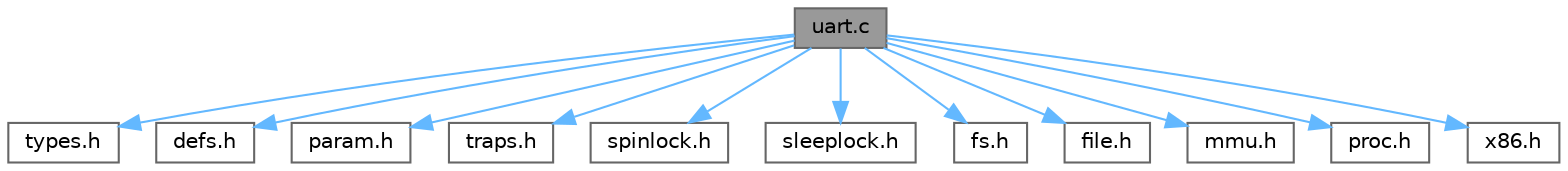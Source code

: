digraph "uart.c"
{
 // LATEX_PDF_SIZE
  bgcolor="transparent";
  edge [fontname=Helvetica,fontsize=10,labelfontname=Helvetica,labelfontsize=10];
  node [fontname=Helvetica,fontsize=10,shape=box,height=0.2,width=0.4];
  Node1 [id="Node000001",label="uart.c",height=0.2,width=0.4,color="gray40", fillcolor="grey60", style="filled", fontcolor="black",tooltip=" "];
  Node1 -> Node2 [id="edge1_Node000001_Node000002",color="steelblue1",style="solid",tooltip=" "];
  Node2 [id="Node000002",label="types.h",height=0.2,width=0.4,color="grey40", fillcolor="white", style="filled",URL="$d9/d49/types_8h.html",tooltip=" "];
  Node1 -> Node3 [id="edge2_Node000001_Node000003",color="steelblue1",style="solid",tooltip=" "];
  Node3 [id="Node000003",label="defs.h",height=0.2,width=0.4,color="grey40", fillcolor="white", style="filled",URL="$d5/d64/defs_8h.html",tooltip=" "];
  Node1 -> Node4 [id="edge3_Node000001_Node000004",color="steelblue1",style="solid",tooltip=" "];
  Node4 [id="Node000004",label="param.h",height=0.2,width=0.4,color="grey40", fillcolor="white", style="filled",URL="$d5/d33/param_8h.html",tooltip=" "];
  Node1 -> Node5 [id="edge4_Node000001_Node000005",color="steelblue1",style="solid",tooltip=" "];
  Node5 [id="Node000005",label="traps.h",height=0.2,width=0.4,color="grey40", fillcolor="white", style="filled",URL="$d5/d98/traps_8h.html",tooltip=" "];
  Node1 -> Node6 [id="edge5_Node000001_Node000006",color="steelblue1",style="solid",tooltip=" "];
  Node6 [id="Node000006",label="spinlock.h",height=0.2,width=0.4,color="grey40", fillcolor="white", style="filled",URL="$df/d63/spinlock_8h.html",tooltip=" "];
  Node1 -> Node7 [id="edge6_Node000001_Node000007",color="steelblue1",style="solid",tooltip=" "];
  Node7 [id="Node000007",label="sleeplock.h",height=0.2,width=0.4,color="grey40", fillcolor="white", style="filled",URL="$d0/d74/sleeplock_8h.html",tooltip=" "];
  Node1 -> Node8 [id="edge7_Node000001_Node000008",color="steelblue1",style="solid",tooltip=" "];
  Node8 [id="Node000008",label="fs.h",height=0.2,width=0.4,color="grey40", fillcolor="white", style="filled",URL="$df/d26/fs_8h.html",tooltip=" "];
  Node1 -> Node9 [id="edge8_Node000001_Node000009",color="steelblue1",style="solid",tooltip=" "];
  Node9 [id="Node000009",label="file.h",height=0.2,width=0.4,color="grey40", fillcolor="white", style="filled",URL="$d2/d4d/file_8h.html",tooltip=" "];
  Node1 -> Node10 [id="edge9_Node000001_Node000010",color="steelblue1",style="solid",tooltip=" "];
  Node10 [id="Node000010",label="mmu.h",height=0.2,width=0.4,color="grey40", fillcolor="white", style="filled",URL="$d2/df1/mmu_8h.html",tooltip=" "];
  Node1 -> Node11 [id="edge10_Node000001_Node000011",color="steelblue1",style="solid",tooltip=" "];
  Node11 [id="Node000011",label="proc.h",height=0.2,width=0.4,color="grey40", fillcolor="white", style="filled",URL="$df/d03/proc_8h.html",tooltip=" "];
  Node1 -> Node12 [id="edge11_Node000001_Node000012",color="steelblue1",style="solid",tooltip=" "];
  Node12 [id="Node000012",label="x86.h",height=0.2,width=0.4,color="grey40", fillcolor="white", style="filled",URL="$d5/d39/x86_8h.html",tooltip=" "];
}
